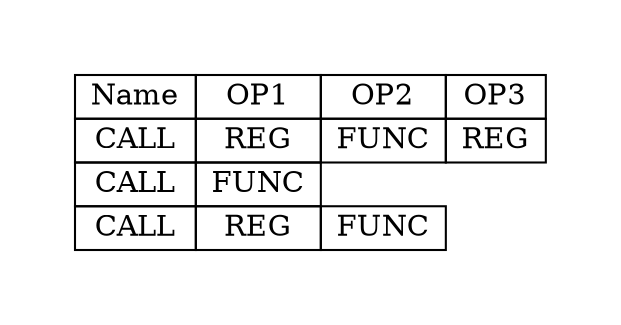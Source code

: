digraph{
graph [pad="0.5", nodesep="0.5", ranksep="2" ]
node [shape=plain]
Foo [label=<
<table border="0" cellborder="1" cellspacing="0">
<tr><td> Name </td> <td> OP1 </td><td> OP2 </td><td> OP3 </td> </tr>
<tr><td> CALL </td><td> REG </td><td> FUNC </td><td> REG </td> </tr>
<tr><td> CALL </td><td> FUNC </td> </tr>
<tr><td> CALL </td><td> REG </td><td> FUNC </td> </tr>
</table>>];
}
